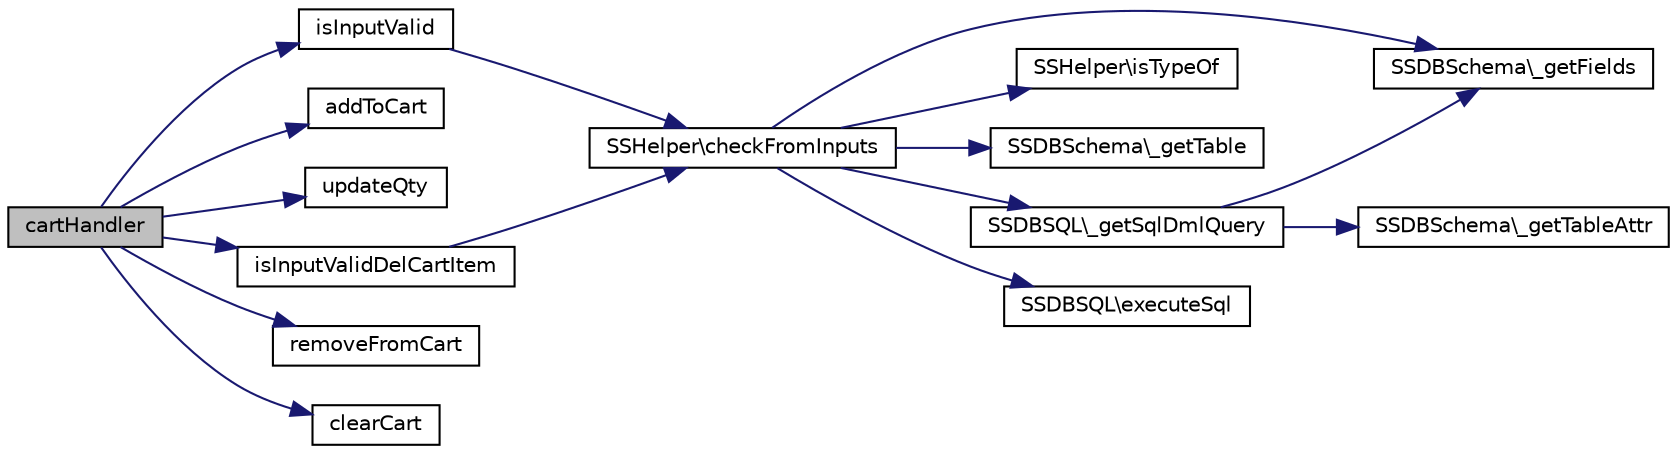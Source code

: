 digraph "cartHandler"
{
  edge [fontname="Helvetica",fontsize="10",labelfontname="Helvetica",labelfontsize="10"];
  node [fontname="Helvetica",fontsize="10",shape=record];
  rankdir="LR";
  Node1 [label="cartHandler",height=0.2,width=0.4,color="black", fillcolor="grey75", style="filled", fontcolor="black"];
  Node1 -> Node2 [color="midnightblue",fontsize="10",style="solid",fontname="Helvetica"];
  Node2 [label="isInputValid",height=0.2,width=0.4,color="black", fillcolor="white", style="filled",URL="$class_s_s_cart_controller.html#a9798c65d2a3254277e5b7943c4e289fd",tooltip="Überprüfen der Formular Daten. "];
  Node2 -> Node3 [color="midnightblue",fontsize="10",style="solid",fontname="Helvetica"];
  Node3 [label="SSHelper\\checkFromInputs",height=0.2,width=0.4,color="black", fillcolor="white", style="filled",URL="$class_s_s_helper.html#aa5b72ccad634190aa632064e18c35216",tooltip="Formular Inputs überprüfen. "];
  Node3 -> Node4 [color="midnightblue",fontsize="10",style="solid",fontname="Helvetica"];
  Node4 [label="SSDBSchema\\_getFields",height=0.2,width=0.4,color="black", fillcolor="white", style="filled",URL="$class_s_s_d_b_schema.html#a5009b71c2090dc1b0c5d2b84f8083bf6"];
  Node3 -> Node5 [color="midnightblue",fontsize="10",style="solid",fontname="Helvetica"];
  Node5 [label="SSHelper\\isTypeOf",height=0.2,width=0.4,color="black", fillcolor="white", style="filled",URL="$class_s_s_helper.html#a252971d168d1c2644a9c9c1d3a0bcefc",tooltip="Value nach Typ überprüfen. "];
  Node3 -> Node6 [color="midnightblue",fontsize="10",style="solid",fontname="Helvetica"];
  Node6 [label="SSDBSchema\\_getTable",height=0.2,width=0.4,color="black", fillcolor="white", style="filled",URL="$class_s_s_d_b_schema.html#a80e5da3cf00787232ca303bf2931ba81"];
  Node3 -> Node7 [color="midnightblue",fontsize="10",style="solid",fontname="Helvetica"];
  Node7 [label="SSDBSQL\\_getSqlDmlQuery",height=0.2,width=0.4,color="black", fillcolor="white", style="filled",URL="$class_s_s_d_b_s_q_l.html#a9d13fcbb2215767813960ef3a39c133e",tooltip="SQL Select Query generieren. "];
  Node7 -> Node8 [color="midnightblue",fontsize="10",style="solid",fontname="Helvetica"];
  Node8 [label="SSDBSchema\\_getTableAttr",height=0.2,width=0.4,color="black", fillcolor="white", style="filled",URL="$class_s_s_d_b_schema.html#af64920244671f28b491228b5113809db"];
  Node7 -> Node4 [color="midnightblue",fontsize="10",style="solid",fontname="Helvetica"];
  Node3 -> Node9 [color="midnightblue",fontsize="10",style="solid",fontname="Helvetica"];
  Node9 [label="SSDBSQL\\executeSql",height=0.2,width=0.4,color="black", fillcolor="white", style="filled",URL="$class_s_s_d_b_s_q_l.html#ae4d04030e25fe59b8c1248dacc3dbfad",tooltip="SQL Query ausführen. "];
  Node1 -> Node10 [color="midnightblue",fontsize="10",style="solid",fontname="Helvetica"];
  Node10 [label="addToCart",height=0.2,width=0.4,color="black", fillcolor="white", style="filled",URL="$class_s_s_cart_controller.html#acffb9c218366c7a8f3074537725abc8c",tooltip="Artikel zum Warenkorb hinzufügen. "];
  Node1 -> Node11 [color="midnightblue",fontsize="10",style="solid",fontname="Helvetica"];
  Node11 [label="updateQty",height=0.2,width=0.4,color="black", fillcolor="white", style="filled",URL="$class_s_s_cart_controller.html#ab4f6ab21bc2ca99804f4a58f9e1c323b",tooltip="Artikel Menge setzen. "];
  Node1 -> Node12 [color="midnightblue",fontsize="10",style="solid",fontname="Helvetica"];
  Node12 [label="isInputValidDelCartItem",height=0.2,width=0.4,color="black", fillcolor="white", style="filled",URL="$class_s_s_cart_controller.html#a5241ac1c725fb8f183f2f6a375b068c8",tooltip="Überprüfen der Eingabe zum Artikel entfernen. "];
  Node12 -> Node3 [color="midnightblue",fontsize="10",style="solid",fontname="Helvetica"];
  Node1 -> Node13 [color="midnightblue",fontsize="10",style="solid",fontname="Helvetica"];
  Node13 [label="removeFromCart",height=0.2,width=0.4,color="black", fillcolor="white", style="filled",URL="$class_s_s_cart_controller.html#aa390d58ab43db413c9f7652d7ff4f2c2",tooltip="Artikel vom Warenkorb löschen. "];
  Node1 -> Node14 [color="midnightblue",fontsize="10",style="solid",fontname="Helvetica"];
  Node14 [label="clearCart",height=0.2,width=0.4,color="black", fillcolor="white", style="filled",URL="$class_s_s_cart_controller.html#a43874348270d511575b3acc792df6b9e",tooltip="Warenkorb leeren. "];
}
